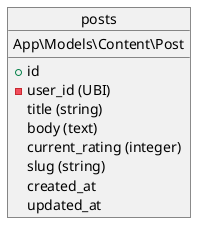 @startuml
object posts {
    App\Models\Content\Post
    __
    + id
    - user_id (UBI)

    title (string)
    body (text)
    current_rating (integer)
    slug (string)

    created_at
    updated_at
}
@enduml
